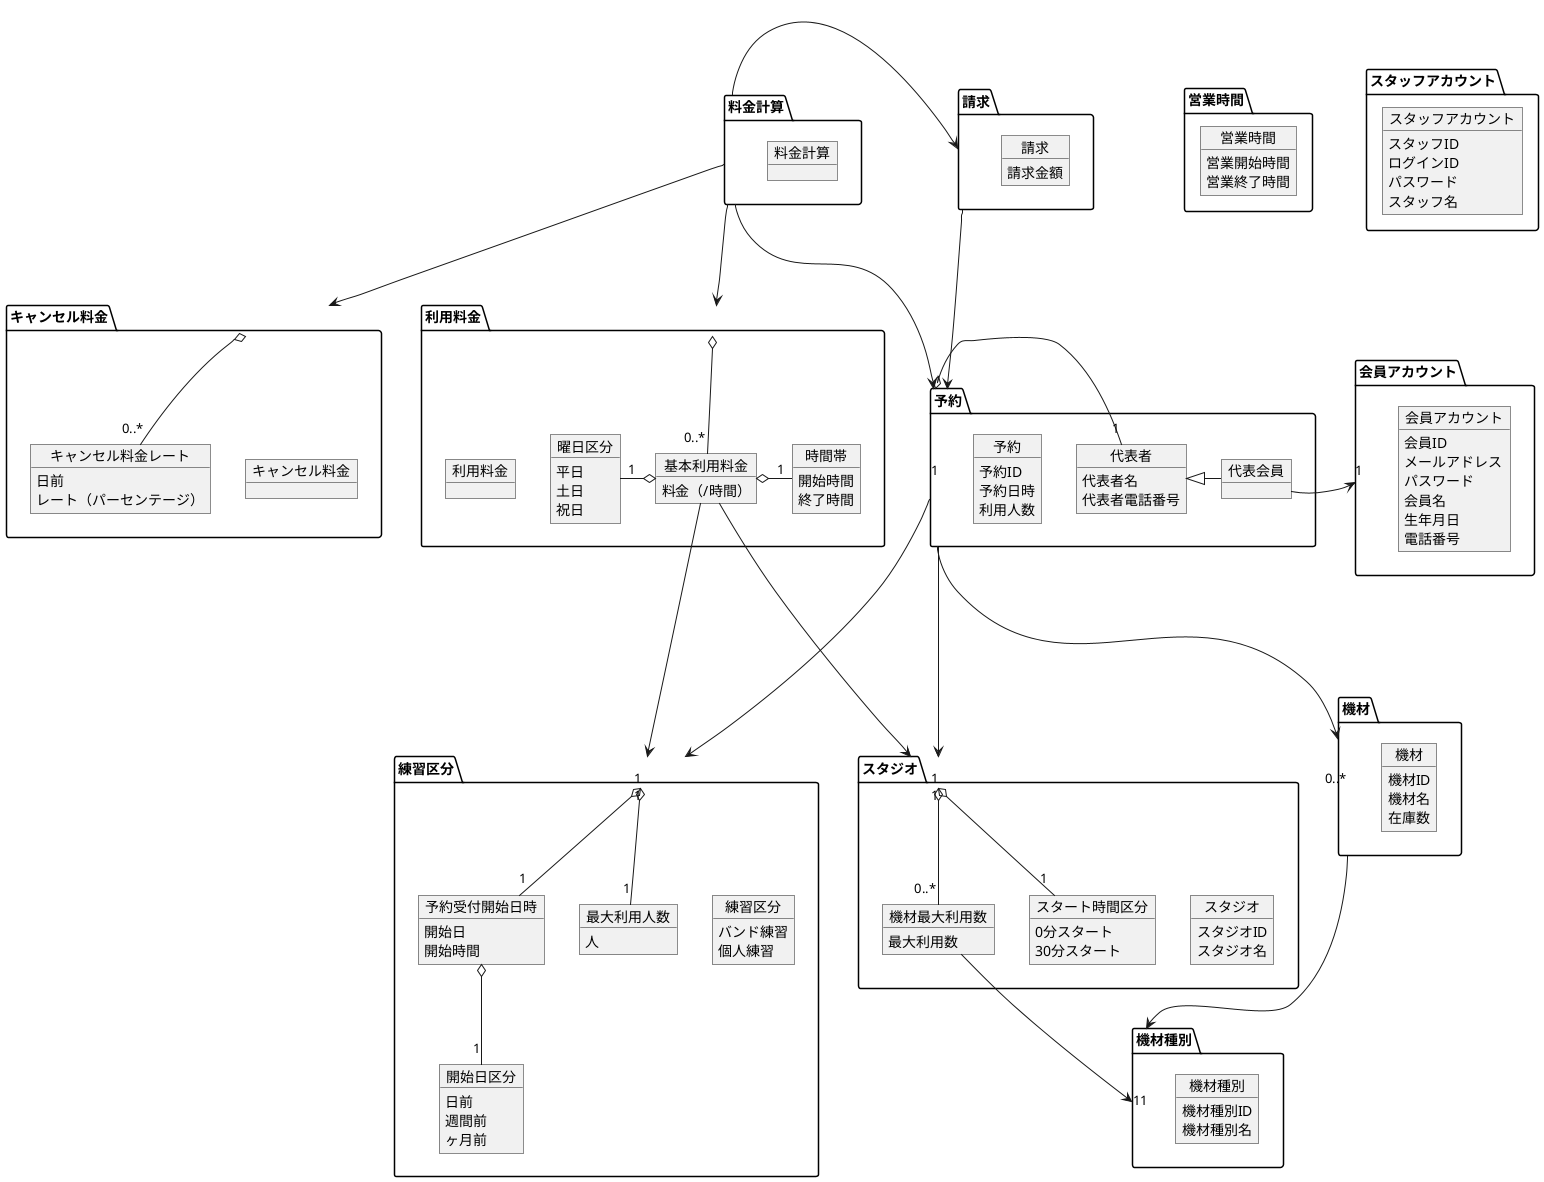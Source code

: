 @startuml DomainModel

package 予約 {
    object 予約 {
        予約ID
        予約日時
        利用人数
    }

    object 代表者 {
        代表者名
        代表者電話番号
    }

    object 代表会員 {
    }
}

package 練習区分 {
    object 練習区分 {
        バンド練習
        個人練習
    }

    object 最大利用人数 {
        人
    }

    object 予約受付開始日時 {
        開始日
        開始時間
    }

    object 開始日区分 {
        日前
        週間前
        ヶ月前
    }
}

package スタジオ {
    object スタジオ {
        スタジオID
        スタジオ名
    }

    object スタート時間区分 {
        0分スタート
        30分スタート
    }

    object 機材最大利用数 {
        最大利用数
    }
}

package 機材 {
    object 機材 {
        機材ID
        機材名
        在庫数
    }
}

package 機材種別 {
    object 機材種別 {
        機材種別ID
        機材種別名
    }
}

package キャンセル料金 {
    object キャンセル料金 {
    }

    object キャンセル料金レート {
        日前
        レート（パーセンテージ）
    }
}

package 営業時間 {
    object 営業時間 {
        営業開始時間
        営業終了時間
    }
}

package 会員アカウント {
    object 会員アカウント {
        会員ID
        メールアドレス
        パスワード
        会員名
        生年月日
        電話番号
    }
}

package スタッフアカウント {
    object スタッフアカウント {
        スタッフID
        ログインID
        パスワード
        スタッフ名
    }
}

package 利用料金 {
    object 利用料金 {
    }

    object 基本利用料金 {
        料金（/時間）
    }

    object 曜日区分 {
        平日
        土日
        祝日
    }

    object 時間帯 {
        開始時間
        終了時間
    }
}

package 料金計算 {
    object 料金計算 {
    }
}

package 請求 {
    object 請求 {
        請求金額
    }
}

予約 ----> "1" スタジオ
予約 ----> "0..*" 機材
予約 ----> "1" 練習区分
予約 o- "1" 代表者

代表者 <|- 代表会員
代表会員 -> "1" 会員アカウント

スタジオ o-- "1" スタート時間区分
スタジオ o-- "0..*" 機材最大利用数

機材最大利用数 --> "1" 機材種別

機材 ---> "1" 機材種別

練習区分 o-- "1" 最大利用人数
練習区分 o-- "1" 予約受付開始日時
予約受付開始日時 o-- "1" 開始日区分

キャンセル料金 o-- "0..*" キャンセル料金レート

利用料金 o-- "0..*" 基本利用料金
基本利用料金 ----> "1" 練習区分
基本利用料金 ----> "1" スタジオ
基本利用料金 o-left- "1" 曜日区分
基本利用料金 o-right- "1" 時間帯

請求 ---> "1" 予約
料金計算 ---> 予約
料金計算 ---> 利用料金
料金計算 -left-> 請求
料金計算 ---> キャンセル料金

@enduml
